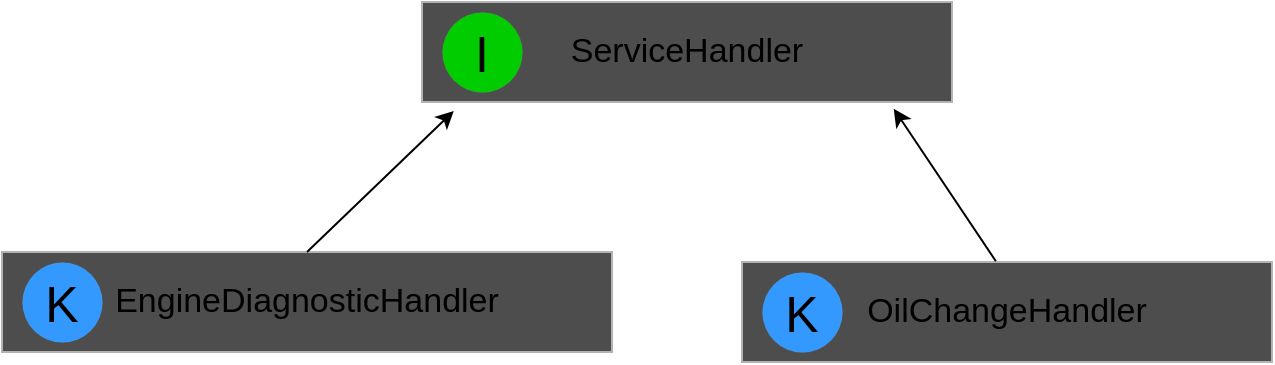 <mxfile version="20.5.3" type="embed"><diagram id="wTwCpN8KgwEj7-i8BH0U" name="Page-1"><mxGraphModel dx="657" dy="563" grid="1" gridSize="10" guides="1" tooltips="1" connect="1" arrows="1" fold="1" page="1" pageScale="1" pageWidth="850" pageHeight="1100" math="0" shadow="0"><root><mxCell id="0"/><mxCell id="1" parent="0"/><mxCell id="9" value="&lt;font style=&quot;font-size: 17px;&quot;&gt;ServiceHandler&lt;/font&gt;" style="rounded=0;whiteSpace=wrap;html=1;fillColor=#4D4D4D;align=center;strokeColor=#B3B3B3;" parent="1" vertex="1"><mxGeometry x="230" y="230" width="265" height="50" as="geometry"/></mxCell><mxCell id="10" value="I" style="ellipse;whiteSpace=wrap;html=1;aspect=fixed;strokeColor=#B3B3B3;strokeWidth=0;fontSize=25;fontColor=#000000;fillColor=#00CC00;" parent="1" vertex="1"><mxGeometry x="240" y="235" width="40" height="40" as="geometry"/></mxCell><mxCell id="11" value="&lt;font style=&quot;font-size: 17px;&quot;&gt;EngineDiagnosticHandler&lt;/font&gt;" style="rounded=0;whiteSpace=wrap;html=1;fillColor=#4D4D4D;align=center;strokeColor=#B3B3B3;" parent="1" vertex="1"><mxGeometry x="20" y="355" width="305" height="50" as="geometry"/></mxCell><mxCell id="12" value="K" style="ellipse;whiteSpace=wrap;html=1;aspect=fixed;strokeColor=#B3B3B3;strokeWidth=0;fontSize=25;fontColor=#000000;fillColor=#3399FF;" parent="1" vertex="1"><mxGeometry x="30" y="360" width="40" height="40" as="geometry"/></mxCell><mxCell id="13" value="&lt;font style=&quot;font-size: 17px;&quot;&gt;OilChangeHandler&lt;/font&gt;" style="rounded=0;whiteSpace=wrap;html=1;fillColor=#4D4D4D;align=center;strokeColor=#B3B3B3;" parent="1" vertex="1"><mxGeometry x="390" y="360" width="265" height="50" as="geometry"/></mxCell><mxCell id="14" value="K" style="ellipse;whiteSpace=wrap;html=1;aspect=fixed;strokeColor=#B3B3B3;strokeWidth=0;fontSize=25;fontColor=#000000;fillColor=#3399FF;" parent="1" vertex="1"><mxGeometry x="400" y="365" width="40" height="40" as="geometry"/></mxCell><mxCell id="15" value="" style="endArrow=classic;html=1;rounded=0;fontSize=25;fontColor=#000000;entryX=0.06;entryY=1.089;entryDx=0;entryDy=0;entryPerimeter=0;exitX=0.5;exitY=0;exitDx=0;exitDy=0;" parent="1" target="9" edge="1" source="11"><mxGeometry width="50" height="50" relative="1" as="geometry"><mxPoint x="180" y="350" as="sourcePoint"/><mxPoint x="230" y="300" as="targetPoint"/></mxGeometry></mxCell><mxCell id="17" value="" style="endArrow=classic;html=1;rounded=0;fontSize=25;fontColor=#000000;entryX=0.89;entryY=1.067;entryDx=0;entryDy=0;entryPerimeter=0;exitX=0.479;exitY=-0.008;exitDx=0;exitDy=0;exitPerimeter=0;" parent="1" target="9" edge="1" source="13"><mxGeometry width="50" height="50" relative="1" as="geometry"><mxPoint x="510" y="350" as="sourcePoint"/><mxPoint x="470" y="290" as="targetPoint"/></mxGeometry></mxCell></root></mxGraphModel></diagram></mxfile>